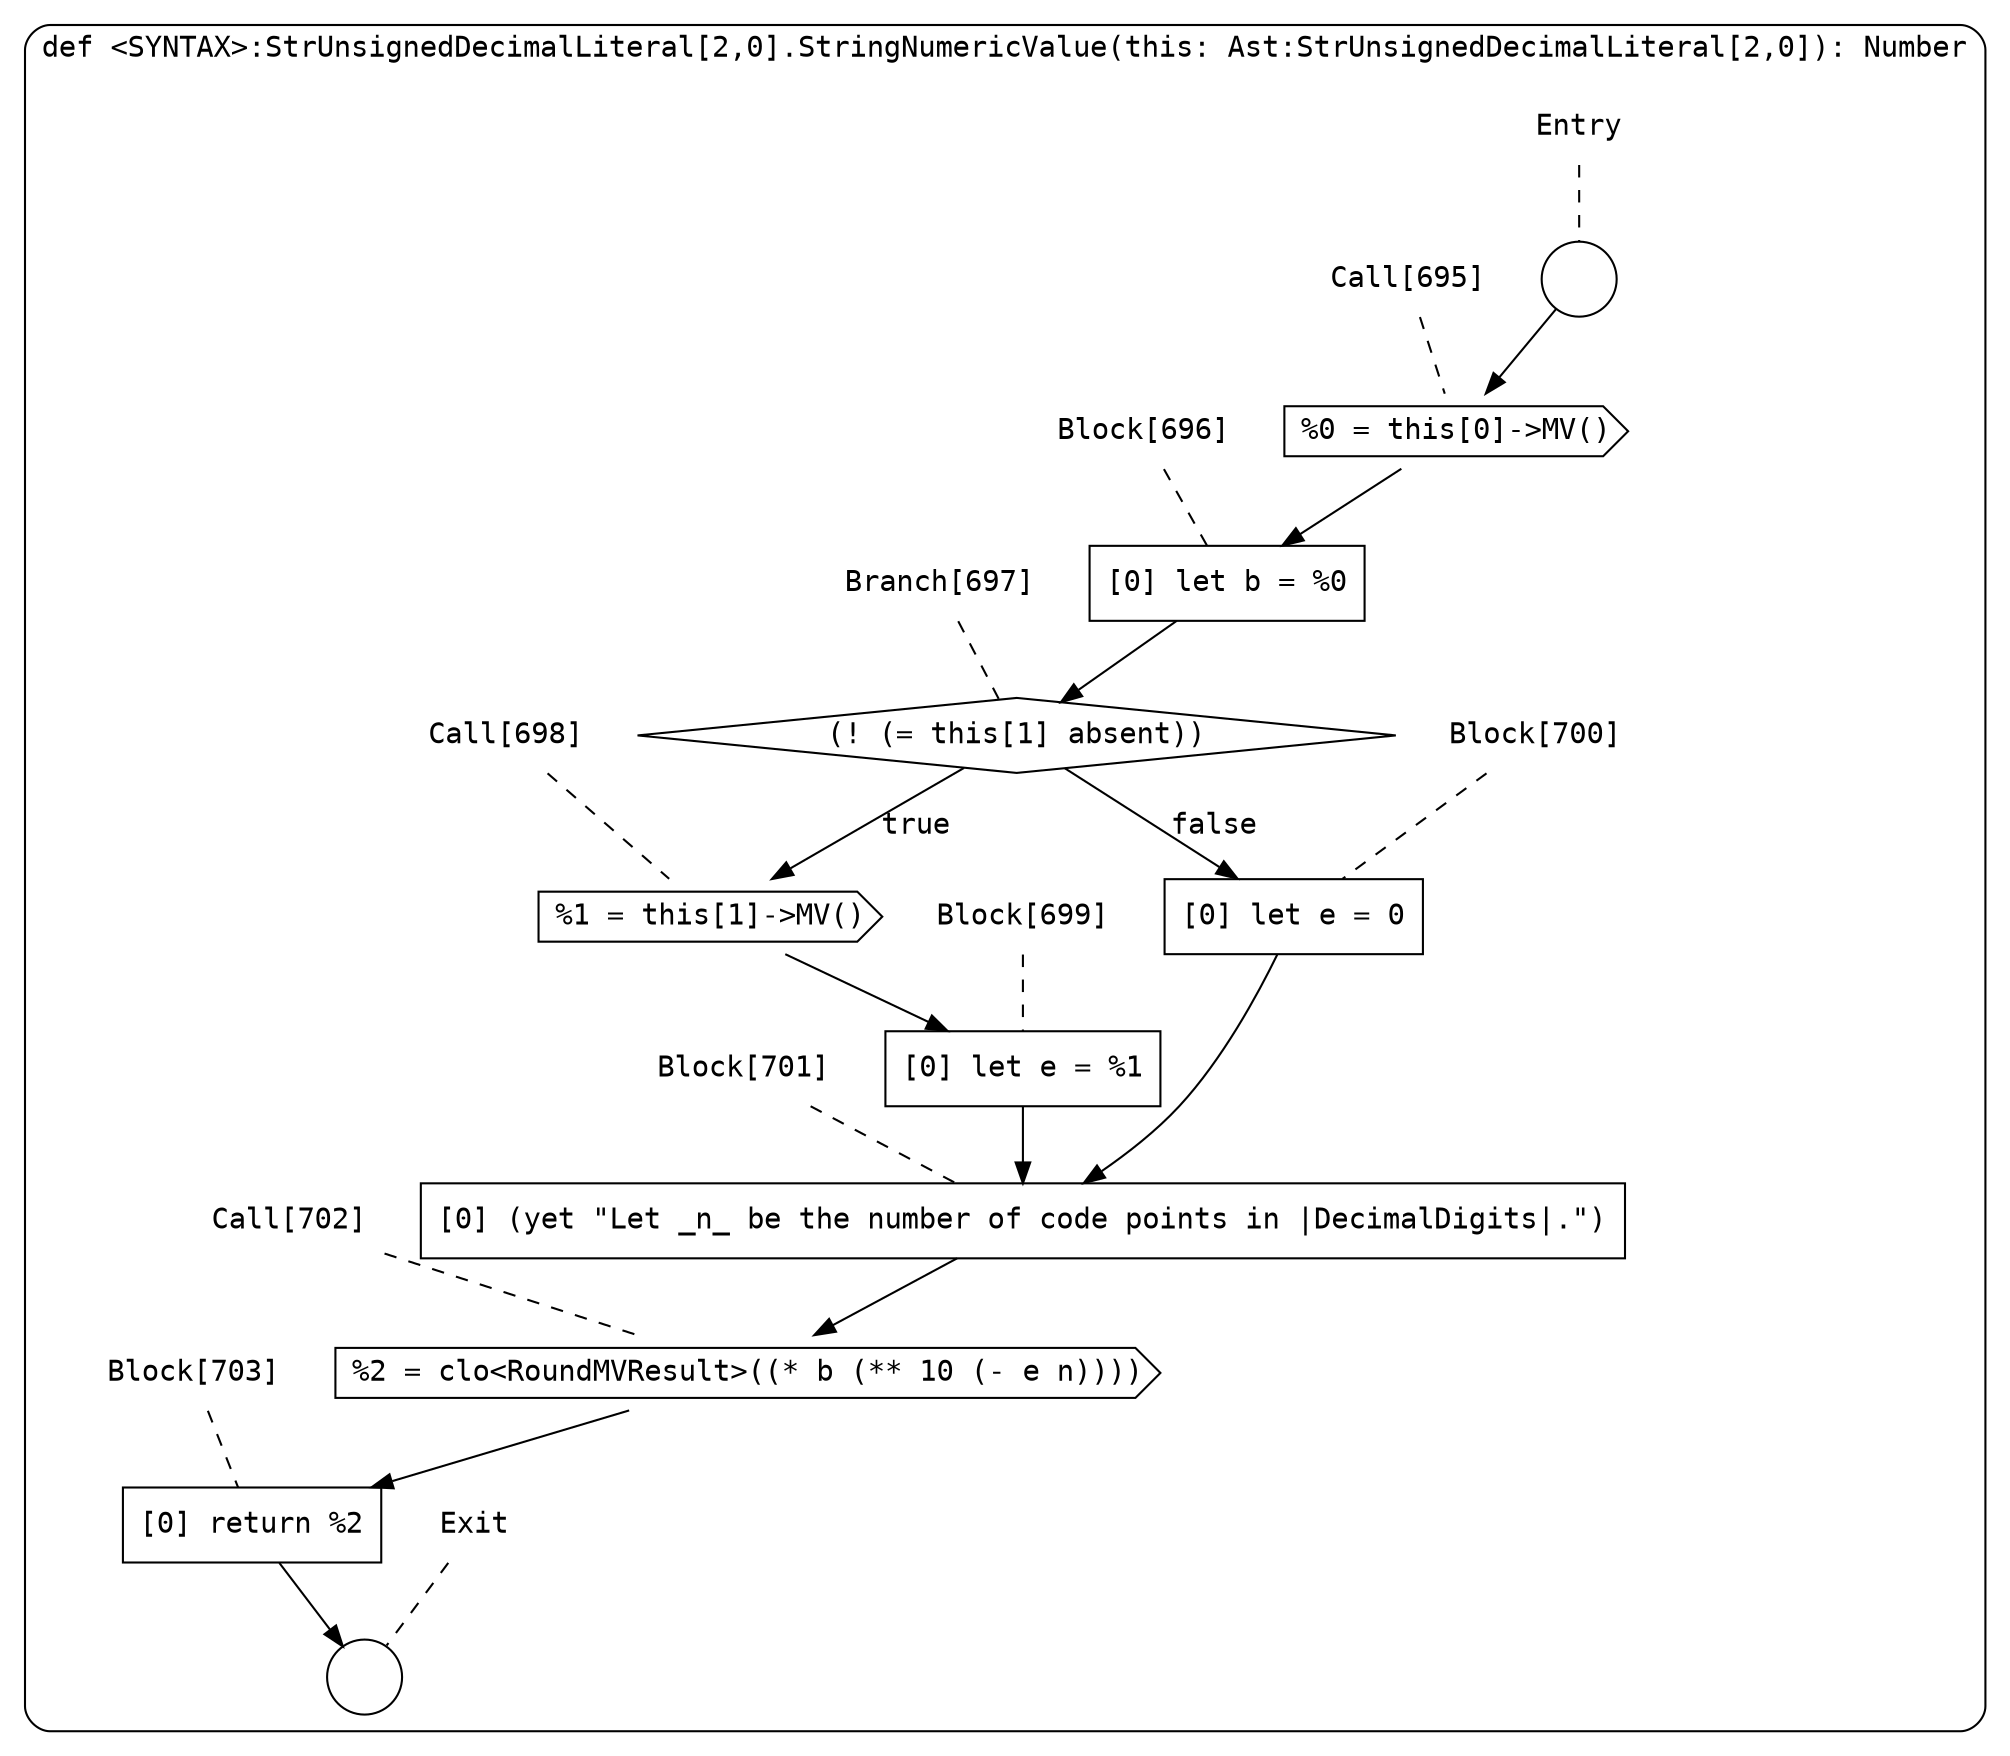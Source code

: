 digraph {
  graph [fontname = "Consolas"]
  node [fontname = "Consolas"]
  edge [fontname = "Consolas"]
  subgraph cluster93 {
    label = "def <SYNTAX>:StrUnsignedDecimalLiteral[2,0].StringNumericValue(this: Ast:StrUnsignedDecimalLiteral[2,0]): Number"
    style = rounded
    cluster93_entry_name [shape=none, label=<<font color="black">Entry</font>>]
    cluster93_entry_name -> cluster93_entry [arrowhead=none, color="black", style=dashed]
    cluster93_entry [shape=circle label=" " color="black" fillcolor="white" style=filled]
    cluster93_entry -> node695 [color="black"]
    cluster93_exit_name [shape=none, label=<<font color="black">Exit</font>>]
    cluster93_exit_name -> cluster93_exit [arrowhead=none, color="black", style=dashed]
    cluster93_exit [shape=circle label=" " color="black" fillcolor="white" style=filled]
    node695_name [shape=none, label=<<font color="black">Call[695]</font>>]
    node695_name -> node695 [arrowhead=none, color="black", style=dashed]
    node695 [shape=cds, label=<<font color="black">%0 = this[0]-&gt;MV()</font>> color="black" fillcolor="white", style=filled]
    node695 -> node696 [color="black"]
    node696_name [shape=none, label=<<font color="black">Block[696]</font>>]
    node696_name -> node696 [arrowhead=none, color="black", style=dashed]
    node696 [shape=box, label=<<font color="black">[0] let b = %0<BR ALIGN="LEFT"/></font>> color="black" fillcolor="white", style=filled]
    node696 -> node697 [color="black"]
    node697_name [shape=none, label=<<font color="black">Branch[697]</font>>]
    node697_name -> node697 [arrowhead=none, color="black", style=dashed]
    node697 [shape=diamond, label=<<font color="black">(! (= this[1] absent))</font>> color="black" fillcolor="white", style=filled]
    node697 -> node698 [label=<<font color="black">true</font>> color="black"]
    node697 -> node700 [label=<<font color="black">false</font>> color="black"]
    node698_name [shape=none, label=<<font color="black">Call[698]</font>>]
    node698_name -> node698 [arrowhead=none, color="black", style=dashed]
    node698 [shape=cds, label=<<font color="black">%1 = this[1]-&gt;MV()</font>> color="black" fillcolor="white", style=filled]
    node698 -> node699 [color="black"]
    node700_name [shape=none, label=<<font color="black">Block[700]</font>>]
    node700_name -> node700 [arrowhead=none, color="black", style=dashed]
    node700 [shape=box, label=<<font color="black">[0] let e = 0<BR ALIGN="LEFT"/></font>> color="black" fillcolor="white", style=filled]
    node700 -> node701 [color="black"]
    node699_name [shape=none, label=<<font color="black">Block[699]</font>>]
    node699_name -> node699 [arrowhead=none, color="black", style=dashed]
    node699 [shape=box, label=<<font color="black">[0] let e = %1<BR ALIGN="LEFT"/></font>> color="black" fillcolor="white", style=filled]
    node699 -> node701 [color="black"]
    node701_name [shape=none, label=<<font color="black">Block[701]</font>>]
    node701_name -> node701 [arrowhead=none, color="black", style=dashed]
    node701 [shape=box, label=<<font color="black">[0] (yet &quot;Let _n_ be the number of code points in |DecimalDigits|.&quot;)<BR ALIGN="LEFT"/></font>> color="black" fillcolor="white", style=filled]
    node701 -> node702 [color="black"]
    node702_name [shape=none, label=<<font color="black">Call[702]</font>>]
    node702_name -> node702 [arrowhead=none, color="black", style=dashed]
    node702 [shape=cds, label=<<font color="black">%2 = clo&lt;RoundMVResult&gt;((* b (** 10 (- e n))))</font>> color="black" fillcolor="white", style=filled]
    node702 -> node703 [color="black"]
    node703_name [shape=none, label=<<font color="black">Block[703]</font>>]
    node703_name -> node703 [arrowhead=none, color="black", style=dashed]
    node703 [shape=box, label=<<font color="black">[0] return %2<BR ALIGN="LEFT"/></font>> color="black" fillcolor="white", style=filled]
    node703 -> cluster93_exit [color="black"]
  }
}